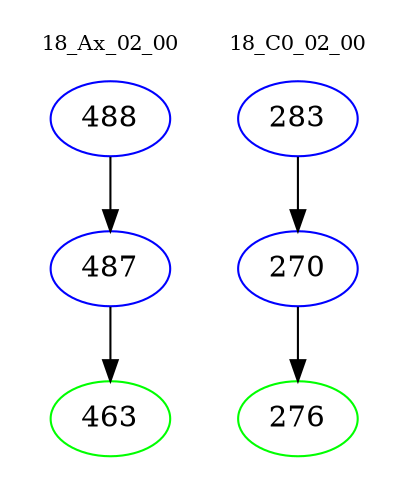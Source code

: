 digraph{
subgraph cluster_0 {
color = white
label = "18_Ax_02_00";
fontsize=10;
T0_488 [label="488", color="blue"]
T0_488 -> T0_487 [color="black"]
T0_487 [label="487", color="blue"]
T0_487 -> T0_463 [color="black"]
T0_463 [label="463", color="green"]
}
subgraph cluster_1 {
color = white
label = "18_C0_02_00";
fontsize=10;
T1_283 [label="283", color="blue"]
T1_283 -> T1_270 [color="black"]
T1_270 [label="270", color="blue"]
T1_270 -> T1_276 [color="black"]
T1_276 [label="276", color="green"]
}
}

